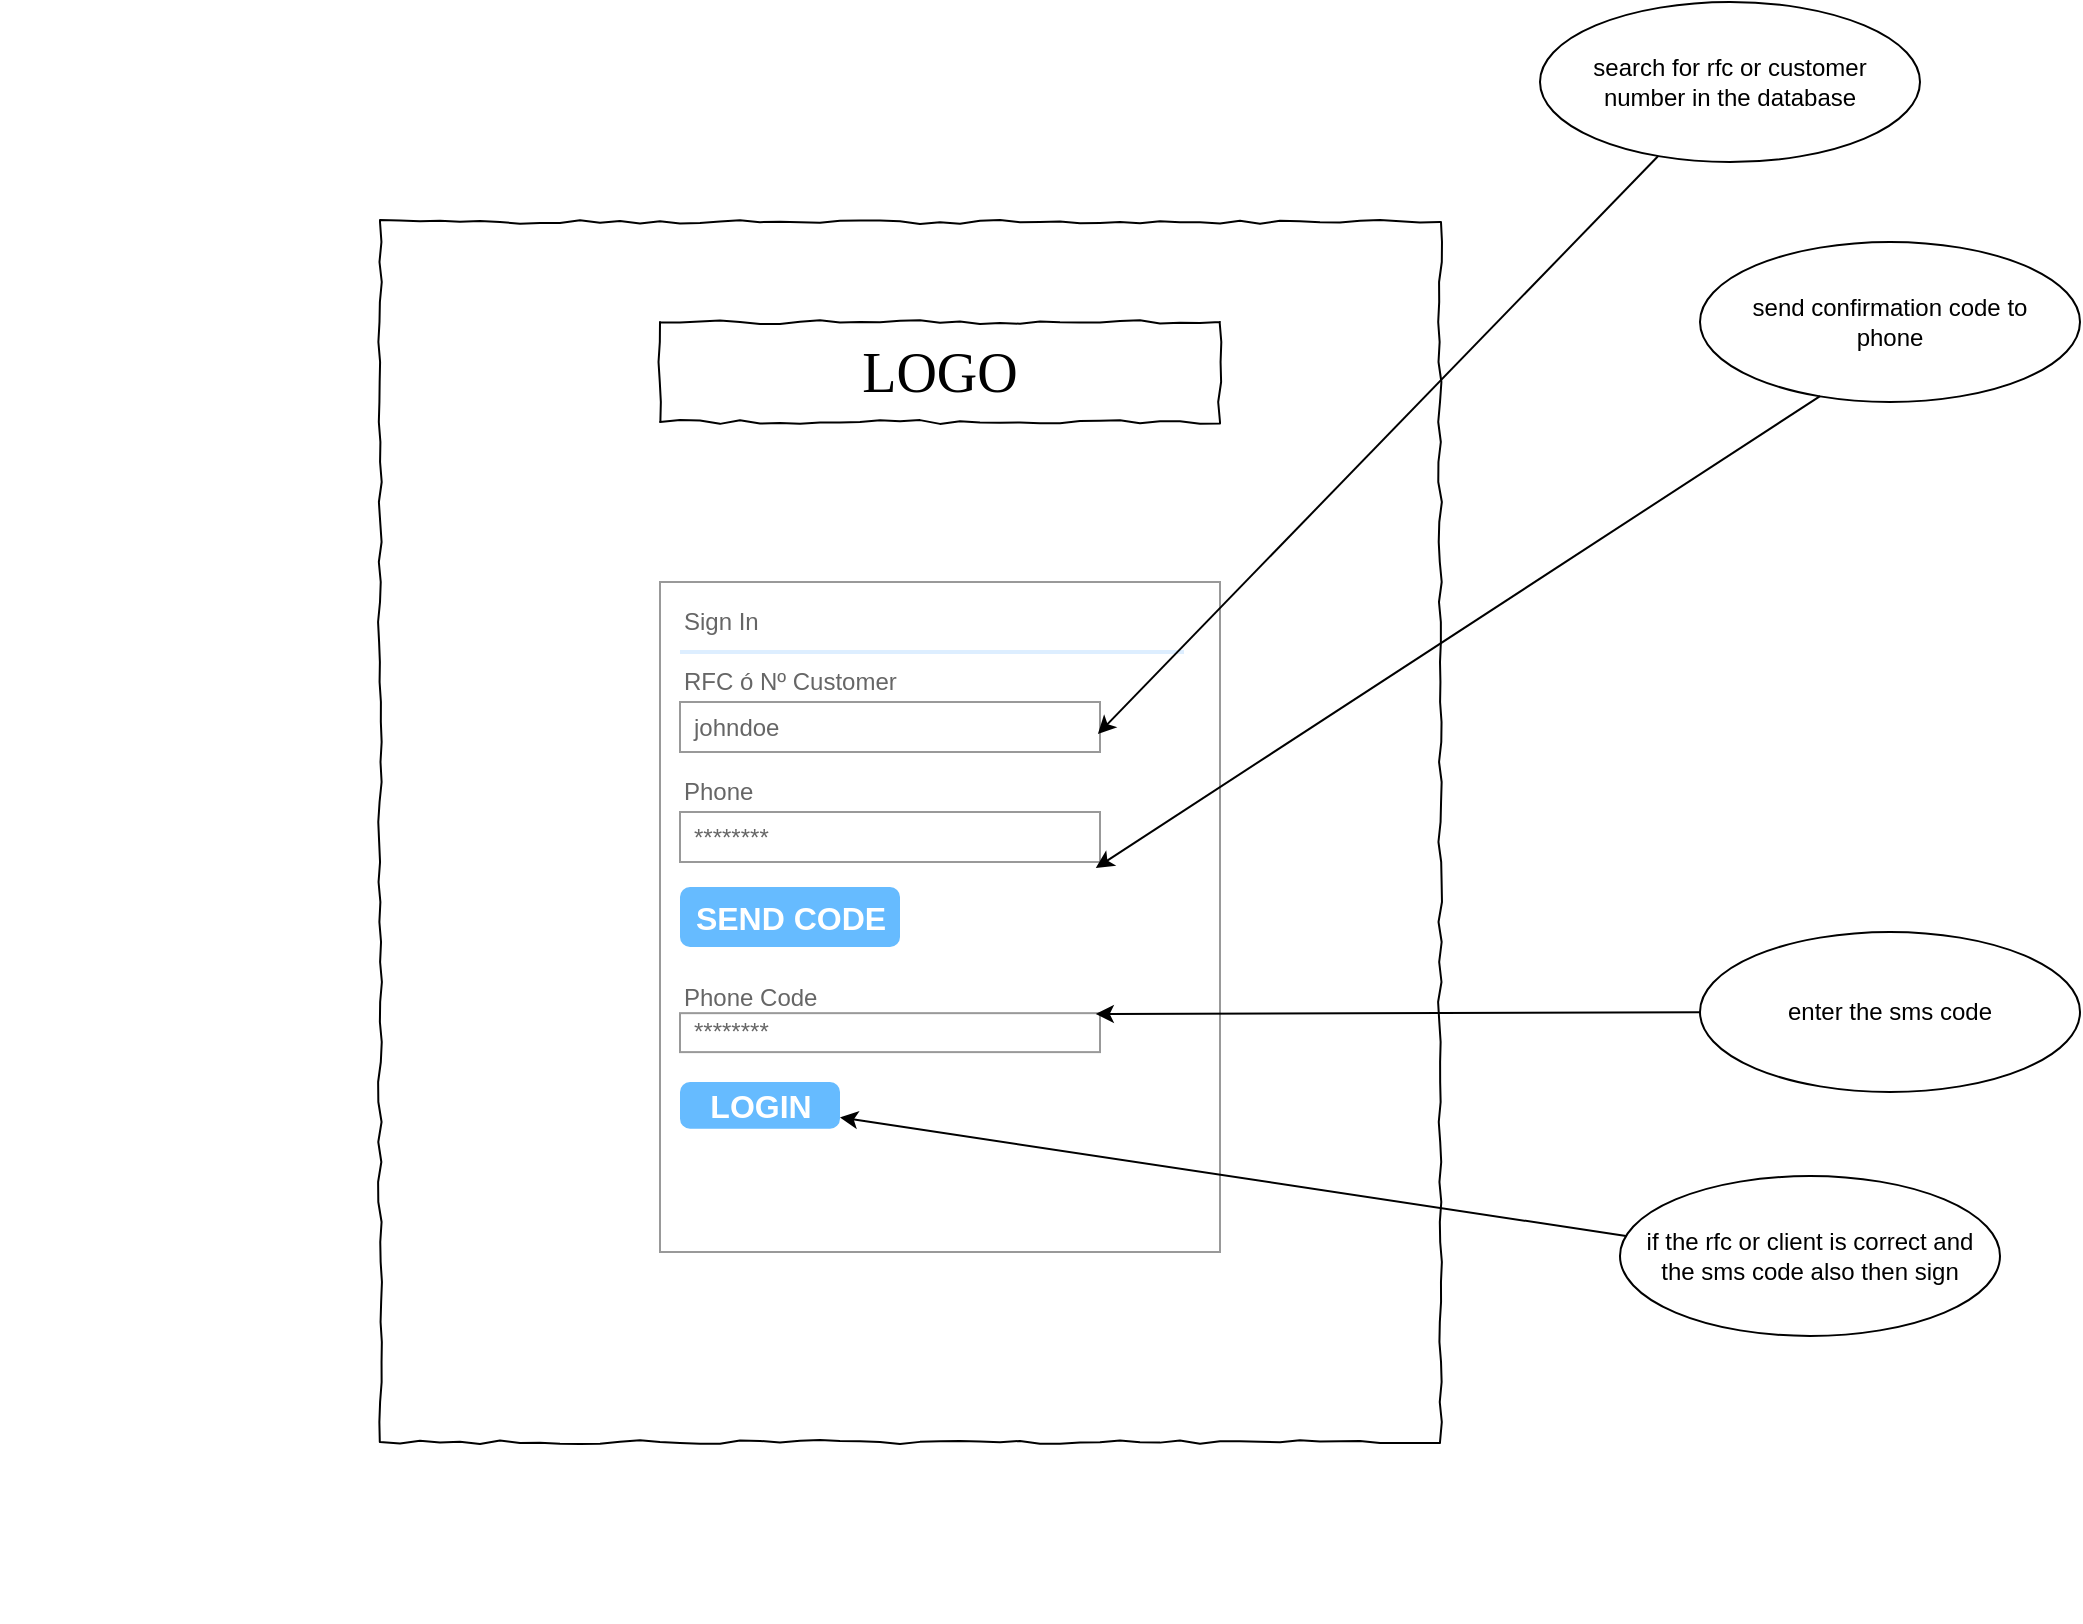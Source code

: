 <mxfile version="13.10.2" type="github">
  <diagram name="Page-1" id="03018318-947c-dd8e-b7a3-06fadd420f32">
    <mxGraphModel dx="1348" dy="1762" grid="1" gridSize="10" guides="1" tooltips="1" connect="1" arrows="1" fold="1" page="1" pageScale="1" pageWidth="1100" pageHeight="850" background="#ffffff" math="0" shadow="0">
      <root>
        <mxCell id="0" />
        <mxCell id="1" parent="0" />
        <mxCell id="677b7b8949515195-1" value="" style="whiteSpace=wrap;html=1;rounded=0;shadow=0;labelBackgroundColor=none;strokeColor=#000000;strokeWidth=1;fillColor=none;fontFamily=Verdana;fontSize=12;fontColor=#000000;align=center;comic=1;" parent="1" vertex="1">
          <mxGeometry x="230" y="70" width="530" height="610" as="geometry" />
        </mxCell>
        <mxCell id="677b7b8949515195-2" value="LOGO" style="whiteSpace=wrap;html=1;rounded=0;shadow=0;labelBackgroundColor=none;strokeWidth=1;fontFamily=Verdana;fontSize=28;align=center;comic=1;" parent="1" vertex="1">
          <mxGeometry x="370" y="120" width="280" height="50" as="geometry" />
        </mxCell>
        <mxCell id="677b7b8949515195-27" value="" style="text;html=1;points=[];align=left;verticalAlign=top;spacingTop=-4;fontSize=14;fontFamily=Verdana" parent="1" vertex="1">
          <mxGeometry x="40" y="250" width="170" height="20" as="geometry" />
        </mxCell>
        <mxCell id="677b7b8949515195-35" value="" style="text;html=1;points=[];align=left;verticalAlign=top;spacingTop=-4;fontSize=14;fontFamily=Verdana" parent="1" vertex="1">
          <mxGeometry x="40" y="607" width="170" height="20" as="geometry" />
        </mxCell>
        <mxCell id="677b7b8949515195-36" value="" style="text;html=1;points=[];align=left;verticalAlign=top;spacingTop=-4;fontSize=14;fontFamily=Verdana" parent="1" vertex="1">
          <mxGeometry x="40" y="643" width="170" height="20" as="geometry" />
        </mxCell>
        <mxCell id="677b7b8949515195-37" value="" style="text;html=1;points=[];align=left;verticalAlign=top;spacingTop=-4;fontSize=14;fontFamily=Verdana" parent="1" vertex="1">
          <mxGeometry x="40" y="679" width="170" height="20" as="geometry" />
        </mxCell>
        <mxCell id="677b7b8949515195-38" value="" style="text;html=1;points=[];align=left;verticalAlign=top;spacingTop=-4;fontSize=14;fontFamily=Verdana" parent="1" vertex="1">
          <mxGeometry x="40" y="714" width="170" height="20" as="geometry" />
        </mxCell>
        <mxCell id="677b7b8949515195-41" value="" style="text;html=1;points=[];align=left;verticalAlign=top;spacingTop=-4;fontSize=14;fontFamily=Verdana" parent="1" vertex="1">
          <mxGeometry x="40" y="750" width="170" height="20" as="geometry" />
        </mxCell>
        <mxCell id="4PDw4I2zPRzqgm-7r7cS-1" value="" style="strokeWidth=1;shadow=0;dashed=0;align=center;html=1;shape=mxgraph.mockup.forms.rrect;rSize=0;strokeColor=#999999;fillColor=#ffffff;" vertex="1" parent="1">
          <mxGeometry x="370" y="250" width="280" height="335" as="geometry" />
        </mxCell>
        <mxCell id="4PDw4I2zPRzqgm-7r7cS-2" value="Sign In" style="strokeWidth=1;shadow=0;dashed=0;align=center;html=1;shape=mxgraph.mockup.forms.anchor;fontSize=12;fontColor=#666666;align=left;resizeWidth=1;spacingLeft=0;" vertex="1" parent="4PDw4I2zPRzqgm-7r7cS-1">
          <mxGeometry width="140" height="20" relative="1" as="geometry">
            <mxPoint x="10" y="10" as="offset" />
          </mxGeometry>
        </mxCell>
        <mxCell id="4PDw4I2zPRzqgm-7r7cS-3" value="" style="shape=line;strokeColor=#ddeeff;strokeWidth=2;html=1;resizeWidth=1;" vertex="1" parent="4PDw4I2zPRzqgm-7r7cS-1">
          <mxGeometry width="252.0" height="10" relative="1" as="geometry">
            <mxPoint x="10" y="30" as="offset" />
          </mxGeometry>
        </mxCell>
        <mxCell id="4PDw4I2zPRzqgm-7r7cS-4" value="RFC ó Nº Customer" style="strokeWidth=1;shadow=0;dashed=0;align=center;html=1;shape=mxgraph.mockup.forms.anchor;fontSize=12;fontColor=#666666;align=left;resizeWidth=1;spacingLeft=0;" vertex="1" parent="4PDw4I2zPRzqgm-7r7cS-1">
          <mxGeometry width="140" height="20" relative="1" as="geometry">
            <mxPoint x="10" y="40" as="offset" />
          </mxGeometry>
        </mxCell>
        <mxCell id="4PDw4I2zPRzqgm-7r7cS-5" value="johndoe" style="strokeWidth=1;shadow=0;dashed=0;align=center;html=1;shape=mxgraph.mockup.forms.rrect;rSize=0;strokeColor=#999999;fontColor=#666666;align=left;spacingLeft=5;resizeWidth=1;" vertex="1" parent="4PDw4I2zPRzqgm-7r7cS-1">
          <mxGeometry width="210.0" height="25" relative="1" as="geometry">
            <mxPoint x="10" y="60" as="offset" />
          </mxGeometry>
        </mxCell>
        <mxCell id="4PDw4I2zPRzqgm-7r7cS-6" value="Phone" style="strokeWidth=1;shadow=0;dashed=0;align=center;html=1;shape=mxgraph.mockup.forms.anchor;fontSize=12;fontColor=#666666;align=left;resizeWidth=1;spacingLeft=0;" vertex="1" parent="4PDw4I2zPRzqgm-7r7cS-1">
          <mxGeometry width="140" height="20" relative="1" as="geometry">
            <mxPoint x="10" y="95" as="offset" />
          </mxGeometry>
        </mxCell>
        <mxCell id="4PDw4I2zPRzqgm-7r7cS-7" value="********" style="strokeWidth=1;shadow=0;dashed=0;align=center;html=1;shape=mxgraph.mockup.forms.rrect;rSize=0;strokeColor=#999999;fontColor=#666666;align=left;spacingLeft=5;resizeWidth=1;" vertex="1" parent="4PDw4I2zPRzqgm-7r7cS-1">
          <mxGeometry width="210.0" height="25" relative="1" as="geometry">
            <mxPoint x="10" y="115" as="offset" />
          </mxGeometry>
        </mxCell>
        <mxCell id="4PDw4I2zPRzqgm-7r7cS-8" value="SEND CODE" style="strokeWidth=1;shadow=0;dashed=0;align=center;html=1;shape=mxgraph.mockup.forms.rrect;rSize=5;strokeColor=none;fontColor=#ffffff;fillColor=#66bbff;fontSize=16;fontStyle=1;" vertex="1" parent="4PDw4I2zPRzqgm-7r7cS-1">
          <mxGeometry y="1" width="110" height="30" relative="1" as="geometry">
            <mxPoint x="10" y="-182.5" as="offset" />
          </mxGeometry>
        </mxCell>
        <mxCell id="4PDw4I2zPRzqgm-7r7cS-13" value="Phone Code" style="strokeWidth=1;shadow=0;dashed=0;align=center;html=1;shape=mxgraph.mockup.forms.anchor;fontSize=12;fontColor=#666666;align=left;resizeWidth=1;spacingLeft=0;" vertex="1" parent="4PDw4I2zPRzqgm-7r7cS-1">
          <mxGeometry x="10" y="200.001" width="140" height="15.581" as="geometry" />
        </mxCell>
        <mxCell id="4PDw4I2zPRzqgm-7r7cS-14" value="********" style="strokeWidth=1;shadow=0;dashed=0;align=center;html=1;shape=mxgraph.mockup.forms.rrect;rSize=0;strokeColor=#999999;fontColor=#666666;align=left;spacingLeft=5;resizeWidth=1;" vertex="1" parent="4PDw4I2zPRzqgm-7r7cS-1">
          <mxGeometry x="10" y="215.582" width="210.0" height="19.477" as="geometry" />
        </mxCell>
        <mxCell id="4PDw4I2zPRzqgm-7r7cS-15" value="LOGIN" style="strokeWidth=1;shadow=0;dashed=0;align=center;html=1;shape=mxgraph.mockup.forms.rrect;rSize=5;strokeColor=none;fontColor=#ffffff;fillColor=#66bbff;fontSize=16;fontStyle=1;" vertex="1" parent="4PDw4I2zPRzqgm-7r7cS-1">
          <mxGeometry x="10" y="249.997" width="80" height="23.372" as="geometry" />
        </mxCell>
        <mxCell id="4PDw4I2zPRzqgm-7r7cS-16" value="" style="ellipse;whiteSpace=wrap;html=1;" vertex="1" parent="1">
          <mxGeometry x="810" y="-40" width="190" height="80" as="geometry" />
        </mxCell>
        <mxCell id="4PDw4I2zPRzqgm-7r7cS-17" value="search for rfc or customer number in the database" style="text;html=1;strokeColor=none;fillColor=none;align=center;verticalAlign=middle;whiteSpace=wrap;rounded=0;" vertex="1" parent="1">
          <mxGeometry x="820" y="-20" width="170" height="40" as="geometry" />
        </mxCell>
        <mxCell id="4PDw4I2zPRzqgm-7r7cS-18" value="" style="endArrow=classic;html=1;entryX=0.995;entryY=0.64;entryDx=0;entryDy=0;entryPerimeter=0;" edge="1" parent="1" source="4PDw4I2zPRzqgm-7r7cS-16" target="4PDw4I2zPRzqgm-7r7cS-5">
          <mxGeometry width="50" height="50" relative="1" as="geometry">
            <mxPoint x="650" y="340" as="sourcePoint" />
            <mxPoint x="700" y="290" as="targetPoint" />
          </mxGeometry>
        </mxCell>
        <mxCell id="4PDw4I2zPRzqgm-7r7cS-19" value="" style="ellipse;whiteSpace=wrap;html=1;" vertex="1" parent="1">
          <mxGeometry x="890" y="80" width="190" height="80" as="geometry" />
        </mxCell>
        <mxCell id="4PDw4I2zPRzqgm-7r7cS-20" value="send confirmation code to phone" style="text;html=1;strokeColor=none;fillColor=none;align=center;verticalAlign=middle;whiteSpace=wrap;rounded=0;" vertex="1" parent="1">
          <mxGeometry x="900" y="100" width="170" height="40" as="geometry" />
        </mxCell>
        <mxCell id="4PDw4I2zPRzqgm-7r7cS-21" value="" style="endArrow=classic;html=1;entryX=0.99;entryY=1.12;entryDx=0;entryDy=0;entryPerimeter=0;exitX=0.316;exitY=0.963;exitDx=0;exitDy=0;exitPerimeter=0;" edge="1" parent="1" source="4PDw4I2zPRzqgm-7r7cS-19" target="4PDw4I2zPRzqgm-7r7cS-7">
          <mxGeometry width="50" height="50" relative="1" as="geometry">
            <mxPoint x="879.102" y="47.034" as="sourcePoint" />
            <mxPoint x="598.95" y="336" as="targetPoint" />
          </mxGeometry>
        </mxCell>
        <mxCell id="4PDw4I2zPRzqgm-7r7cS-22" value="" style="ellipse;whiteSpace=wrap;html=1;" vertex="1" parent="1">
          <mxGeometry x="890" y="425" width="190" height="80" as="geometry" />
        </mxCell>
        <mxCell id="4PDw4I2zPRzqgm-7r7cS-23" value="enter the sms code" style="text;html=1;strokeColor=none;fillColor=none;align=center;verticalAlign=middle;whiteSpace=wrap;rounded=0;" vertex="1" parent="1">
          <mxGeometry x="900" y="445" width="170" height="40" as="geometry" />
        </mxCell>
        <mxCell id="4PDw4I2zPRzqgm-7r7cS-24" value="" style="endArrow=classic;html=1;entryX=0.99;entryY=0.021;entryDx=0;entryDy=0;entryPerimeter=0;" edge="1" parent="1" source="4PDw4I2zPRzqgm-7r7cS-22" target="4PDw4I2zPRzqgm-7r7cS-14">
          <mxGeometry width="50" height="50" relative="1" as="geometry">
            <mxPoint x="960.04" y="167.04" as="sourcePoint" />
            <mxPoint x="597.9" y="403" as="targetPoint" />
          </mxGeometry>
        </mxCell>
        <mxCell id="4PDw4I2zPRzqgm-7r7cS-26" value="" style="ellipse;whiteSpace=wrap;html=1;" vertex="1" parent="1">
          <mxGeometry x="850" y="547" width="190" height="80" as="geometry" />
        </mxCell>
        <mxCell id="4PDw4I2zPRzqgm-7r7cS-27" value="if the rfc or client is correct and the sms code also then sign" style="text;html=1;strokeColor=none;fillColor=none;align=center;verticalAlign=middle;whiteSpace=wrap;rounded=0;" vertex="1" parent="1">
          <mxGeometry x="860" y="567" width="170" height="40" as="geometry" />
        </mxCell>
        <mxCell id="4PDw4I2zPRzqgm-7r7cS-28" value="" style="endArrow=classic;html=1;exitX=0.016;exitY=0.375;exitDx=0;exitDy=0;exitPerimeter=0;" edge="1" parent="1" source="4PDw4I2zPRzqgm-7r7cS-26" target="4PDw4I2zPRzqgm-7r7cS-15">
          <mxGeometry width="50" height="50" relative="1" as="geometry">
            <mxPoint x="900" y="475" as="sourcePoint" />
            <mxPoint x="597.9" y="475.991" as="targetPoint" />
          </mxGeometry>
        </mxCell>
      </root>
    </mxGraphModel>
  </diagram>
</mxfile>
